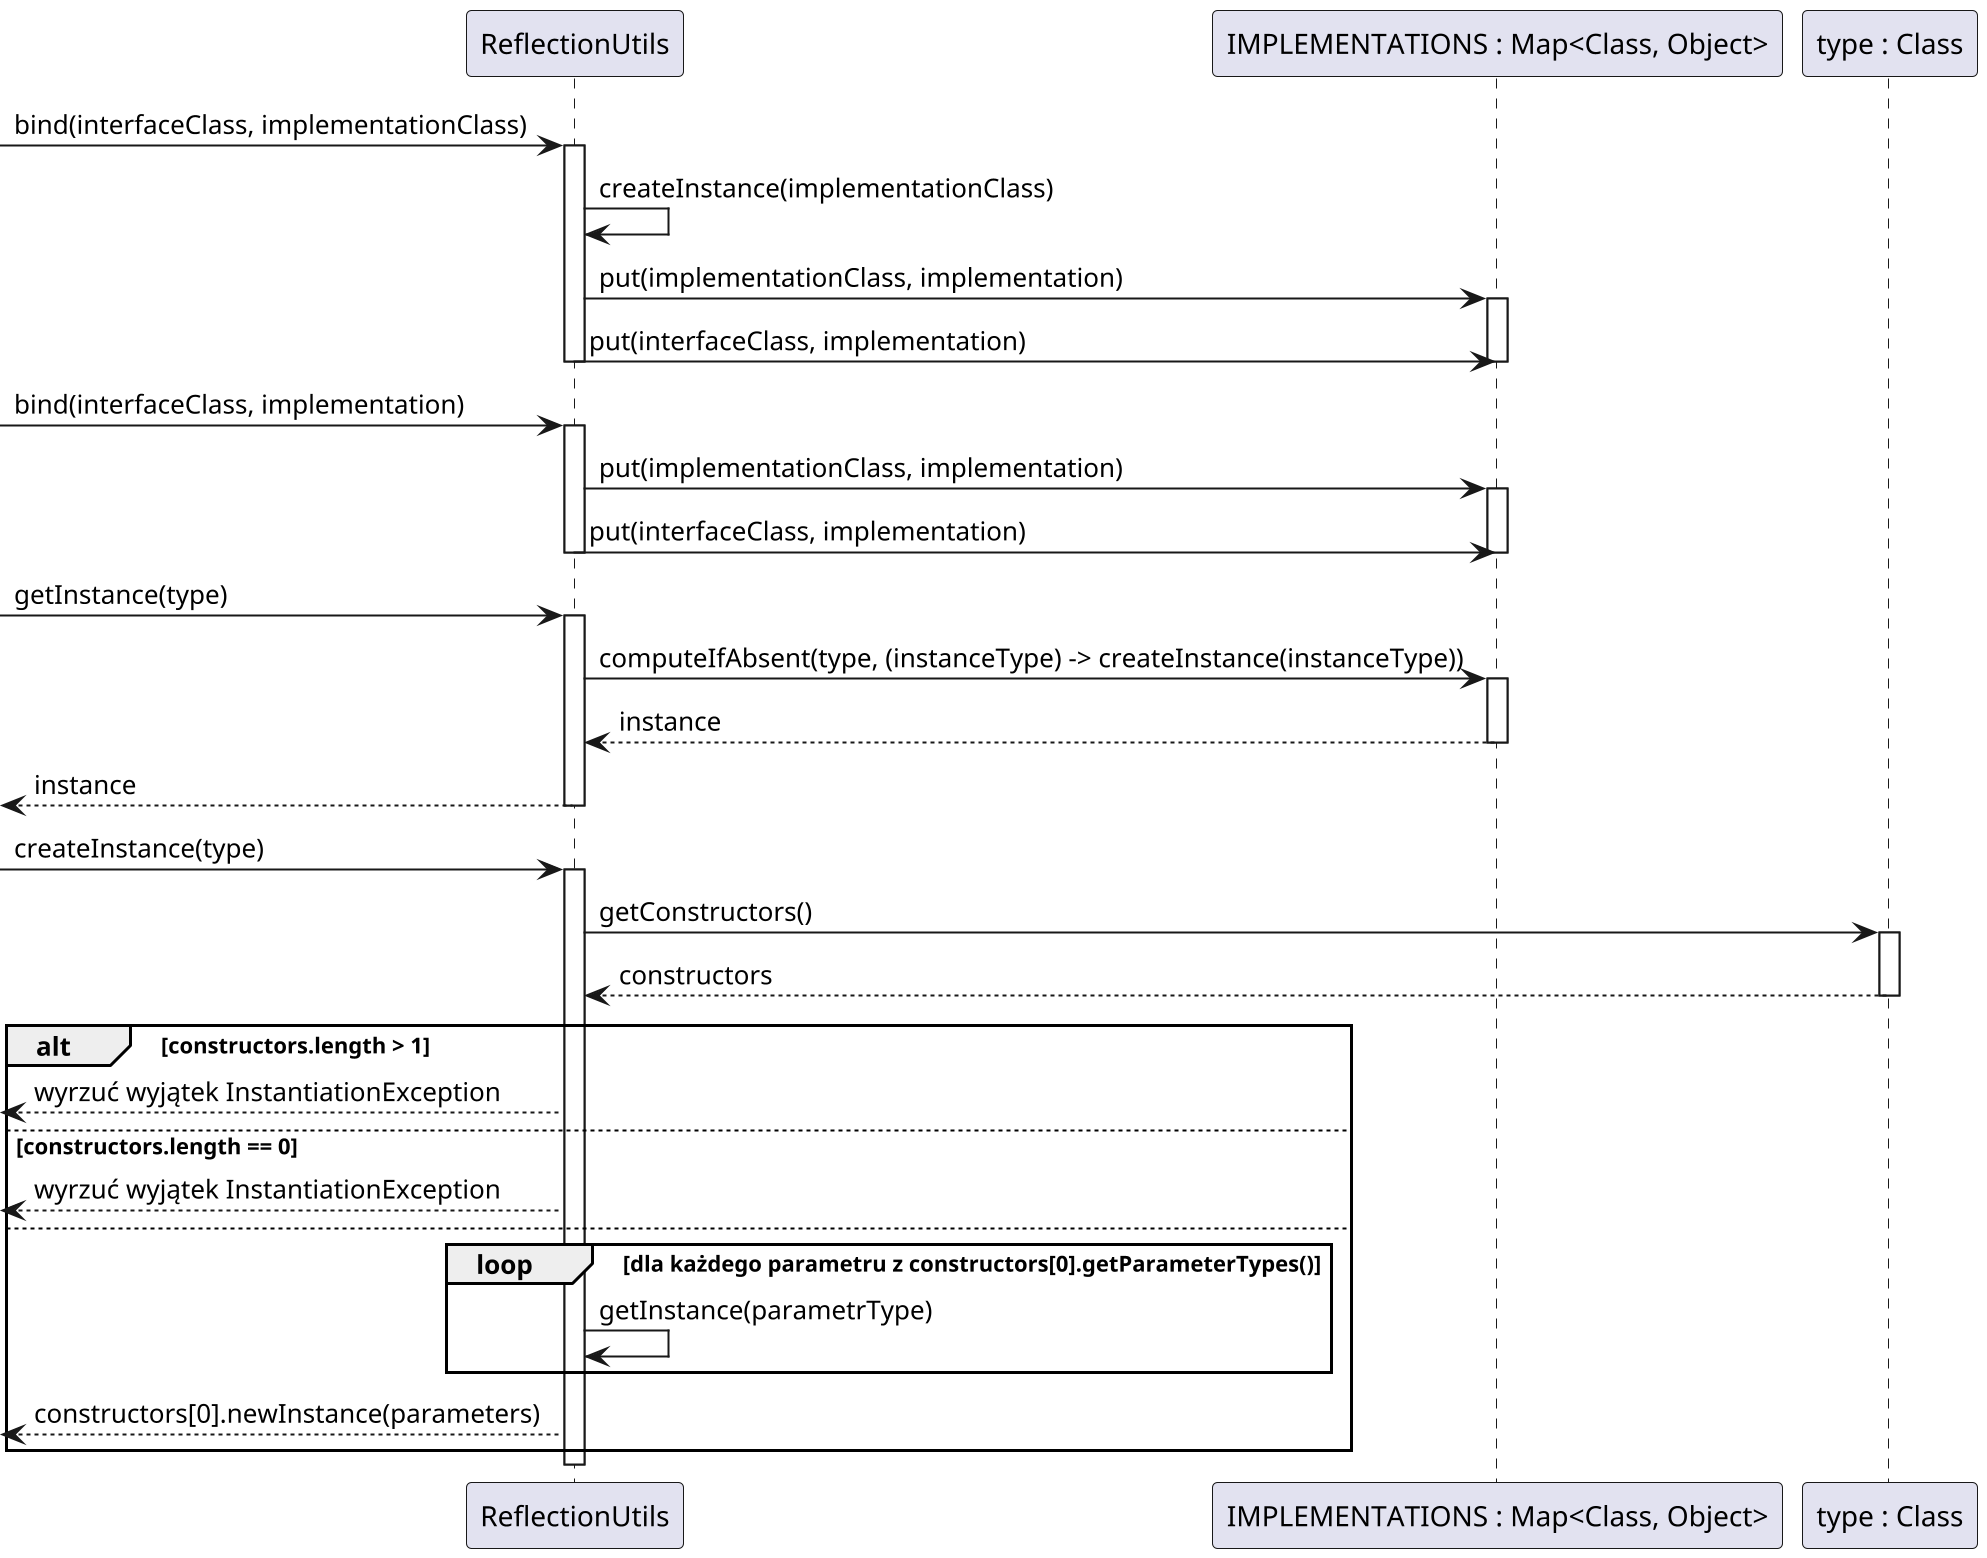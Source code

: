 @startuml
scale 2

[->ReflectionUtils : bind(interfaceClass, implementationClass)
activate ReflectionUtils
ReflectionUtils->ReflectionUtils : createInstance(implementationClass)
ReflectionUtils->"IMPLEMENTATIONS : Map<Class, Object>" : put(implementationClass, implementation)
activate "IMPLEMENTATIONS : Map<Class, Object>"
ReflectionUtils->"IMPLEMENTATIONS : Map<Class, Object>" : put(interfaceClass, implementation)
deactivate "IMPLEMENTATIONS : Map<Class, Object>"
deactivate ReflectionUtils

[->ReflectionUtils : bind(interfaceClass, implementation)
activate ReflectionUtils
ReflectionUtils->"IMPLEMENTATIONS : Map<Class, Object>" : put(implementationClass, implementation)
activate "IMPLEMENTATIONS : Map<Class, Object>"
ReflectionUtils->"IMPLEMENTATIONS : Map<Class, Object>" : put(interfaceClass, implementation)
deactivate "IMPLEMENTATIONS : Map<Class, Object>"
deactivate ReflectionUtils

[->ReflectionUtils : getInstance(type)
activate ReflectionUtils
ReflectionUtils->"IMPLEMENTATIONS : Map<Class, Object>" : computeIfAbsent(type, (instanceType) -> createInstance(instanceType))
activate "IMPLEMENTATIONS : Map<Class, Object>"
"IMPLEMENTATIONS : Map<Class, Object>"-->ReflectionUtils : instance
deactivate "IMPLEMENTATIONS : Map<Class, Object>"
[<--ReflectionUtils : instance
deactivate ReflectionUtils


[->ReflectionUtils : createInstance(type)
activate ReflectionUtils
ReflectionUtils->"type : Class" : getConstructors()
activate "type : Class"
"type : Class"-->ReflectionUtils : constructors
deactivate "type : Class"
alt constructors.length > 1
[<--ReflectionUtils : wyrzuć wyjątek InstantiationException
else constructors.length == 0
[<--ReflectionUtils : wyrzuć wyjątek InstantiationException
else
loop dla każdego parametru z constructors[0].getParameterTypes()
ReflectionUtils->ReflectionUtils : getInstance(parametrType)
end
[<--ReflectionUtils : constructors[0].newInstance(parameters)
end
deactivate ReflectionUtils


@enduml